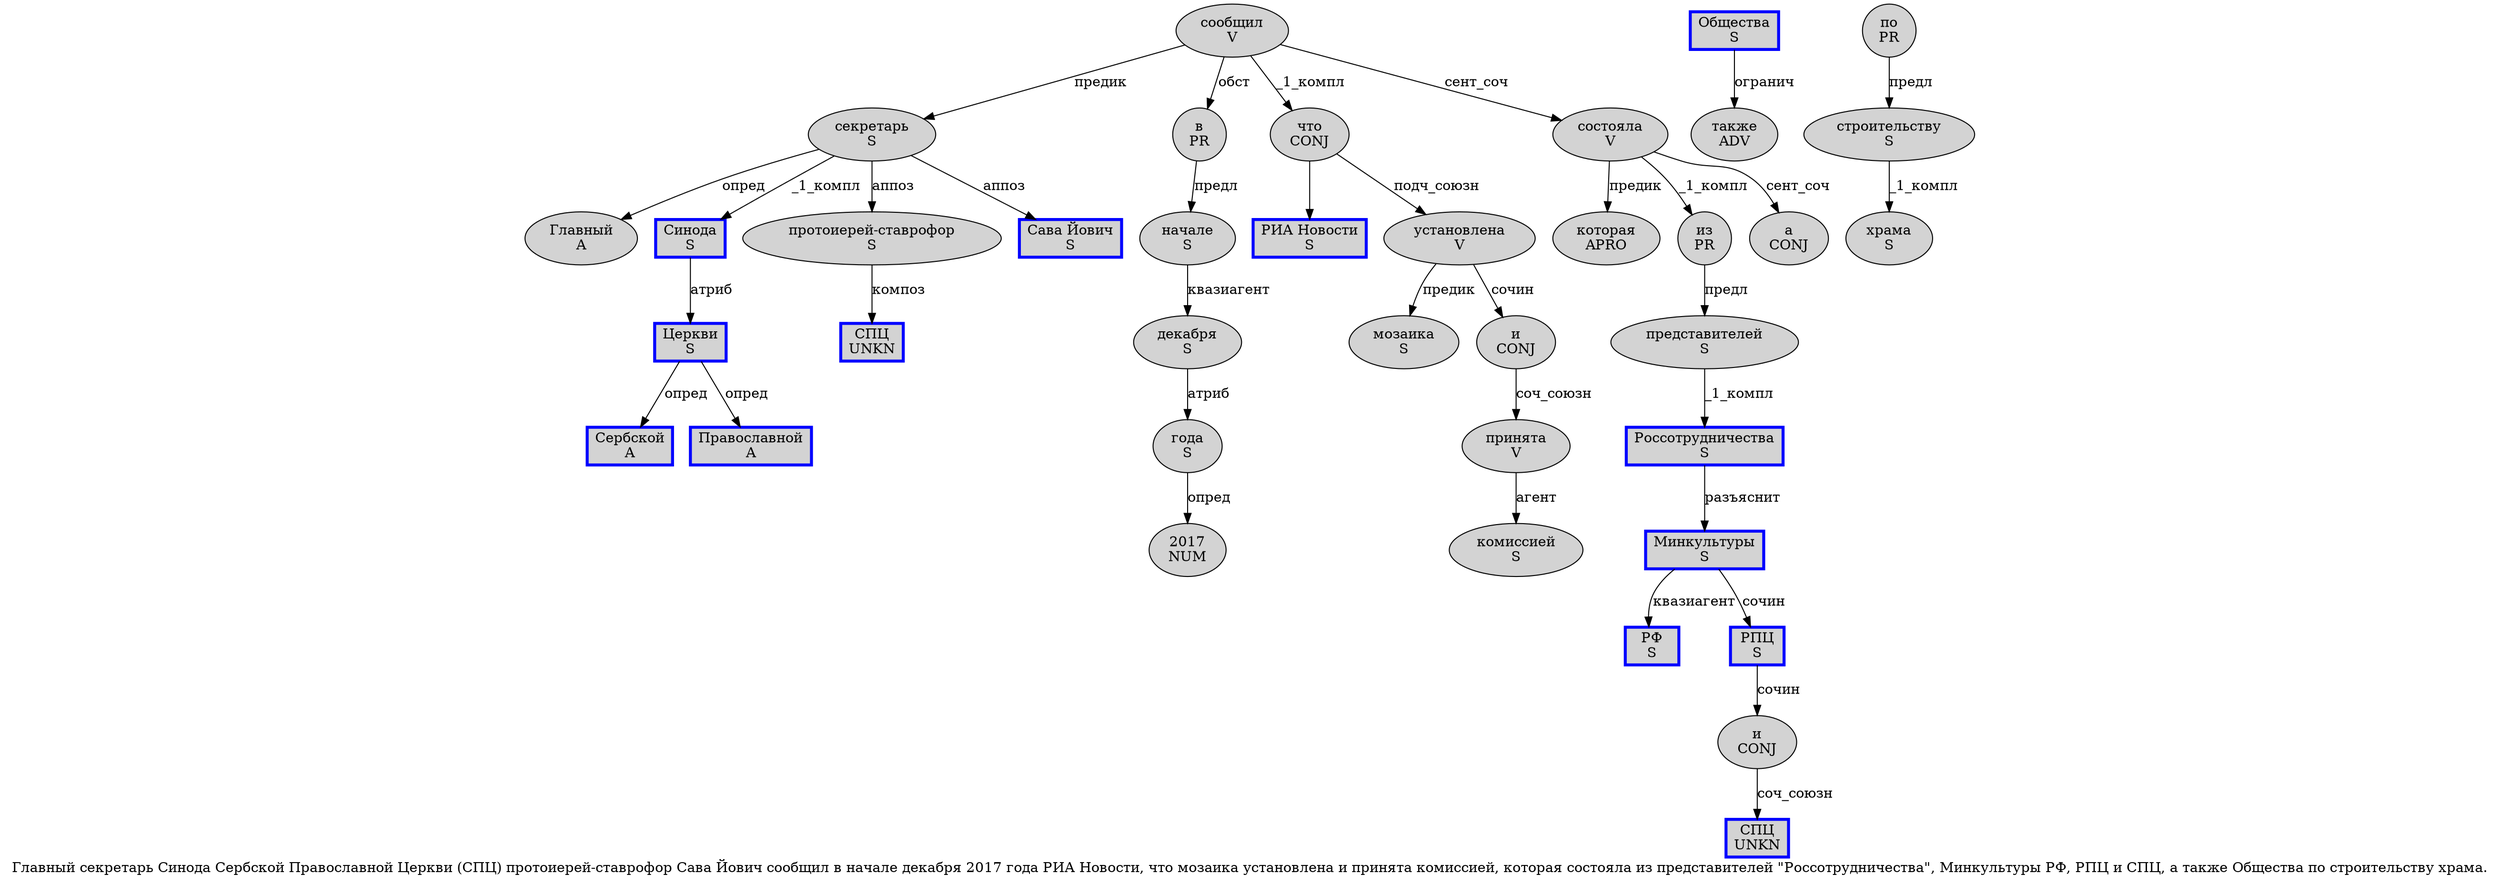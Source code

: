 digraph SENTENCE_758 {
	graph [label="Главный секретарь Синода Сербской Православной Церкви (СПЦ) протоиерей-ставрофор Сава Йович сообщил в начале декабря 2017 года РИА Новости, что мозаика установлена и принята комиссией, которая состояла из представителей \"Россотрудничества\", Минкультуры РФ, РПЦ и СПЦ, а также Общества по строительству храма."]
	node [style=filled]
		0 [label="Главный
A" color="" fillcolor=lightgray penwidth=1 shape=ellipse]
		1 [label="секретарь
S" color="" fillcolor=lightgray penwidth=1 shape=ellipse]
		2 [label="Синода
S" color=blue fillcolor=lightgray penwidth=3 shape=box]
		3 [label="Сербской
A" color=blue fillcolor=lightgray penwidth=3 shape=box]
		4 [label="Православной
A" color=blue fillcolor=lightgray penwidth=3 shape=box]
		5 [label="Церкви
S" color=blue fillcolor=lightgray penwidth=3 shape=box]
		7 [label="СПЦ
UNKN" color=blue fillcolor=lightgray penwidth=3 shape=box]
		9 [label="протоиерей-ставрофор
S" color="" fillcolor=lightgray penwidth=1 shape=ellipse]
		10 [label="Сава Йович
S" color=blue fillcolor=lightgray penwidth=3 shape=box]
		11 [label="сообщил
V" color="" fillcolor=lightgray penwidth=1 shape=ellipse]
		12 [label="в
PR" color="" fillcolor=lightgray penwidth=1 shape=ellipse]
		13 [label="начале
S" color="" fillcolor=lightgray penwidth=1 shape=ellipse]
		14 [label="декабря
S" color="" fillcolor=lightgray penwidth=1 shape=ellipse]
		15 [label="2017
NUM" color="" fillcolor=lightgray penwidth=1 shape=ellipse]
		16 [label="года
S" color="" fillcolor=lightgray penwidth=1 shape=ellipse]
		17 [label="РИА Новости
S" color=blue fillcolor=lightgray penwidth=3 shape=box]
		19 [label="что
CONJ" color="" fillcolor=lightgray penwidth=1 shape=ellipse]
		20 [label="мозаика
S" color="" fillcolor=lightgray penwidth=1 shape=ellipse]
		21 [label="установлена
V" color="" fillcolor=lightgray penwidth=1 shape=ellipse]
		22 [label="и
CONJ" color="" fillcolor=lightgray penwidth=1 shape=ellipse]
		23 [label="принята
V" color="" fillcolor=lightgray penwidth=1 shape=ellipse]
		24 [label="комиссией
S" color="" fillcolor=lightgray penwidth=1 shape=ellipse]
		26 [label="которая
APRO" color="" fillcolor=lightgray penwidth=1 shape=ellipse]
		27 [label="состояла
V" color="" fillcolor=lightgray penwidth=1 shape=ellipse]
		28 [label="из
PR" color="" fillcolor=lightgray penwidth=1 shape=ellipse]
		29 [label="представителей
S" color="" fillcolor=lightgray penwidth=1 shape=ellipse]
		31 [label="Россотрудничества
S" color=blue fillcolor=lightgray penwidth=3 shape=box]
		34 [label="Минкультуры
S" color=blue fillcolor=lightgray penwidth=3 shape=box]
		35 [label="РФ
S" color=blue fillcolor=lightgray penwidth=3 shape=box]
		37 [label="РПЦ
S" color=blue fillcolor=lightgray penwidth=3 shape=box]
		38 [label="и
CONJ" color="" fillcolor=lightgray penwidth=1 shape=ellipse]
		39 [label="СПЦ
UNKN" color=blue fillcolor=lightgray penwidth=3 shape=box]
		41 [label="а
CONJ" color="" fillcolor=lightgray penwidth=1 shape=ellipse]
		42 [label="также
ADV" color="" fillcolor=lightgray penwidth=1 shape=ellipse]
		43 [label="Общества
S" color=blue fillcolor=lightgray penwidth=3 shape=box]
		44 [label="по
PR" color="" fillcolor=lightgray penwidth=1 shape=ellipse]
		45 [label="строительству
S" color="" fillcolor=lightgray penwidth=1 shape=ellipse]
		46 [label="храма
S" color="" fillcolor=lightgray penwidth=1 shape=ellipse]
			22 -> 23 [label="соч_союзн"]
			2 -> 5 [label="атриб"]
			11 -> 1 [label="предик"]
			11 -> 12 [label="обст"]
			11 -> 19 [label="_1_компл"]
			11 -> 27 [label="сент_соч"]
			28 -> 29 [label="предл"]
			23 -> 24 [label="агент"]
			1 -> 0 [label="опред"]
			1 -> 2 [label="_1_компл"]
			1 -> 9 [label="аппоз"]
			1 -> 10 [label="аппоз"]
			21 -> 20 [label="предик"]
			21 -> 22 [label="сочин"]
			16 -> 15 [label="опред"]
			9 -> 7 [label="композ"]
			14 -> 16 [label="атриб"]
			19 -> 17
			19 -> 21 [label="подч_союзн"]
			13 -> 14 [label="квазиагент"]
			45 -> 46 [label="_1_компл"]
			12 -> 13 [label="предл"]
			31 -> 34 [label="разъяснит"]
			38 -> 39 [label="соч_союзн"]
			27 -> 26 [label="предик"]
			27 -> 28 [label="_1_компл"]
			27 -> 41 [label="сент_соч"]
			37 -> 38 [label="сочин"]
			34 -> 35 [label="квазиагент"]
			34 -> 37 [label="сочин"]
			29 -> 31 [label="_1_компл"]
			44 -> 45 [label="предл"]
			43 -> 42 [label="огранич"]
			5 -> 3 [label="опред"]
			5 -> 4 [label="опред"]
}